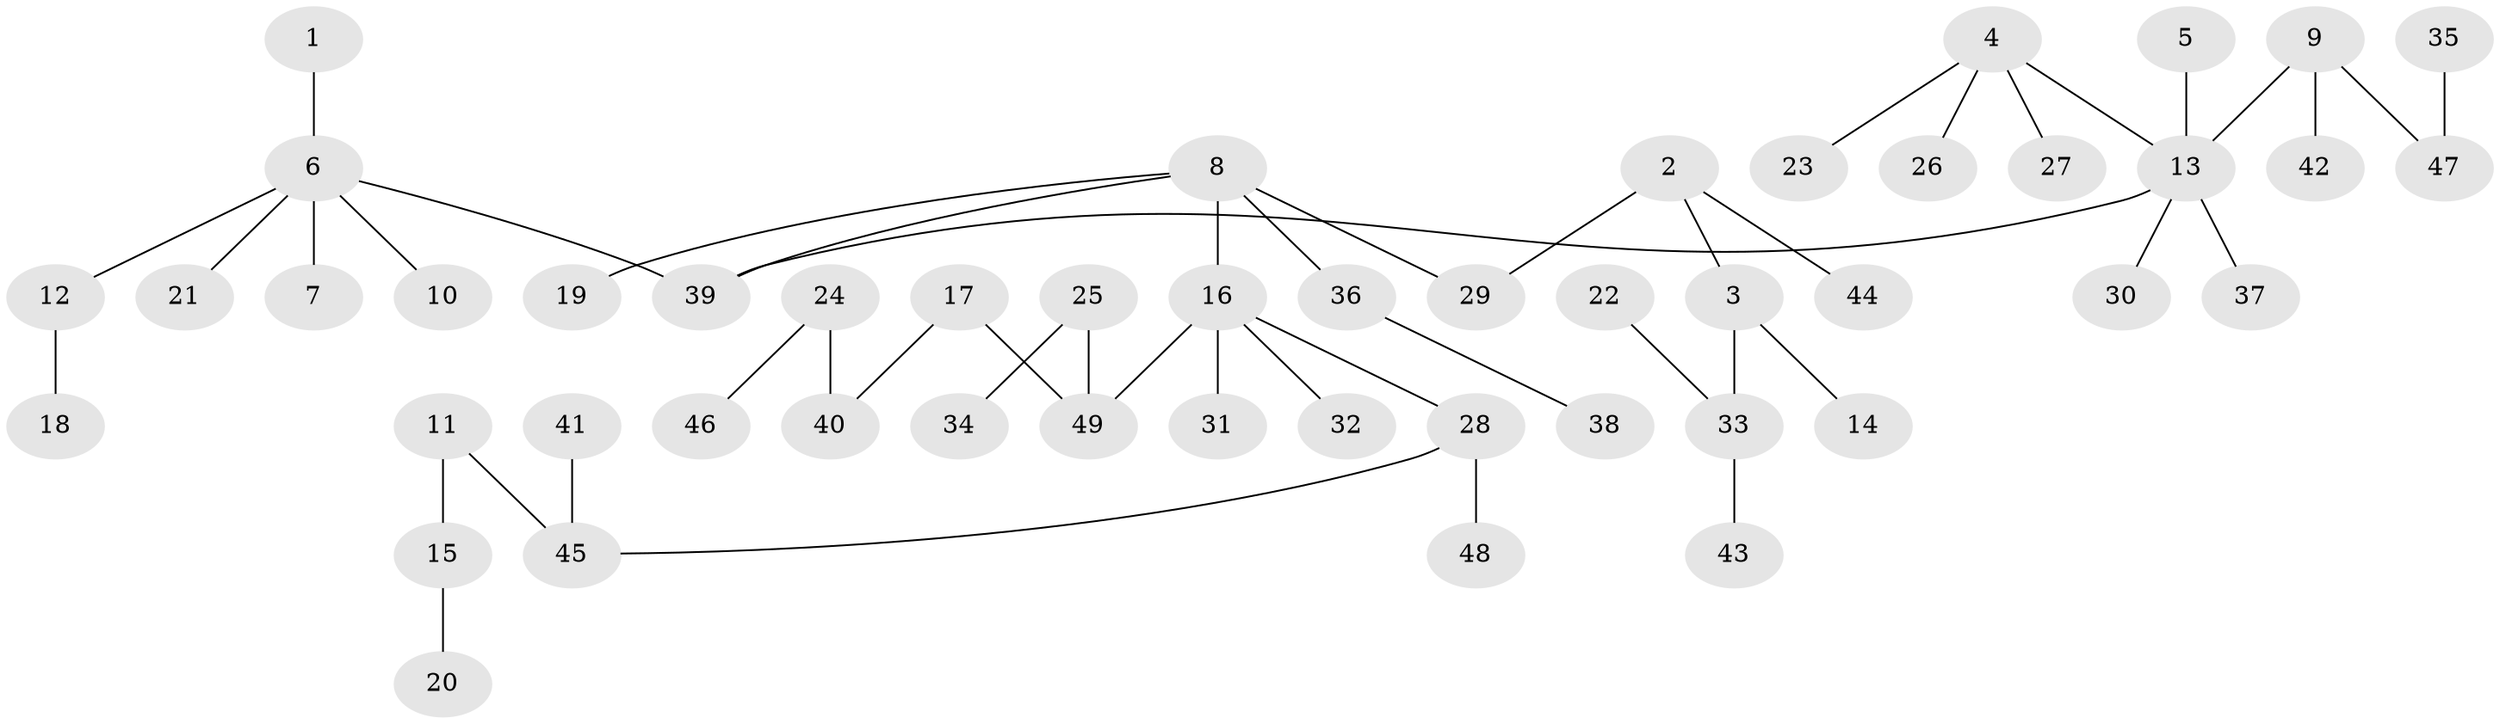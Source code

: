 // original degree distribution, {5: 0.030612244897959183, 7: 0.02040816326530612, 6: 0.01020408163265306, 3: 0.15306122448979592, 1: 0.4897959183673469, 4: 0.04081632653061224, 2: 0.25510204081632654}
// Generated by graph-tools (version 1.1) at 2025/37/03/04/25 23:37:19]
// undirected, 49 vertices, 48 edges
graph export_dot {
  node [color=gray90,style=filled];
  1;
  2;
  3;
  4;
  5;
  6;
  7;
  8;
  9;
  10;
  11;
  12;
  13;
  14;
  15;
  16;
  17;
  18;
  19;
  20;
  21;
  22;
  23;
  24;
  25;
  26;
  27;
  28;
  29;
  30;
  31;
  32;
  33;
  34;
  35;
  36;
  37;
  38;
  39;
  40;
  41;
  42;
  43;
  44;
  45;
  46;
  47;
  48;
  49;
  1 -- 6 [weight=1.0];
  2 -- 3 [weight=1.0];
  2 -- 29 [weight=1.0];
  2 -- 44 [weight=1.0];
  3 -- 14 [weight=1.0];
  3 -- 33 [weight=1.0];
  4 -- 13 [weight=1.0];
  4 -- 23 [weight=1.0];
  4 -- 26 [weight=1.0];
  4 -- 27 [weight=1.0];
  5 -- 13 [weight=1.0];
  6 -- 7 [weight=1.0];
  6 -- 10 [weight=1.0];
  6 -- 12 [weight=1.0];
  6 -- 21 [weight=1.0];
  6 -- 39 [weight=1.0];
  8 -- 16 [weight=1.0];
  8 -- 19 [weight=1.0];
  8 -- 29 [weight=1.0];
  8 -- 36 [weight=1.0];
  8 -- 39 [weight=1.0];
  9 -- 13 [weight=1.0];
  9 -- 42 [weight=1.0];
  9 -- 47 [weight=1.0];
  11 -- 15 [weight=1.0];
  11 -- 45 [weight=1.0];
  12 -- 18 [weight=1.0];
  13 -- 30 [weight=1.0];
  13 -- 37 [weight=1.0];
  13 -- 39 [weight=1.0];
  15 -- 20 [weight=1.0];
  16 -- 28 [weight=1.0];
  16 -- 31 [weight=1.0];
  16 -- 32 [weight=1.0];
  16 -- 49 [weight=1.0];
  17 -- 40 [weight=1.0];
  17 -- 49 [weight=1.0];
  22 -- 33 [weight=1.0];
  24 -- 40 [weight=1.0];
  24 -- 46 [weight=1.0];
  25 -- 34 [weight=1.0];
  25 -- 49 [weight=1.0];
  28 -- 45 [weight=1.0];
  28 -- 48 [weight=1.0];
  33 -- 43 [weight=1.0];
  35 -- 47 [weight=1.0];
  36 -- 38 [weight=1.0];
  41 -- 45 [weight=1.0];
}

